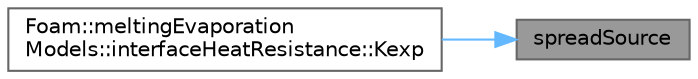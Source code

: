 digraph "spreadSource"
{
 // LATEX_PDF_SIZE
  bgcolor="transparent";
  edge [fontname=Helvetica,fontsize=10,labelfontname=Helvetica,labelfontsize=10];
  node [fontname=Helvetica,fontsize=10,shape=box,height=0.2,width=0.4];
  rankdir="RL";
  Node1 [id="Node000001",label="spreadSource",height=0.2,width=0.4,color="gray40", fillcolor="grey60", style="filled", fontcolor="black",tooltip=" "];
  Node1 -> Node2 [id="edge1_Node000001_Node000002",dir="back",color="steelblue1",style="solid",tooltip=" "];
  Node2 [id="Node000002",label="Foam::meltingEvaporation\lModels::interfaceHeatResistance::Kexp",height=0.2,width=0.4,color="grey40", fillcolor="white", style="filled",URL="$classFoam_1_1meltingEvaporationModels_1_1interfaceHeatResistance.html#a3185484b2262a4a2c82e147b6c416a1e",tooltip=" "];
}
